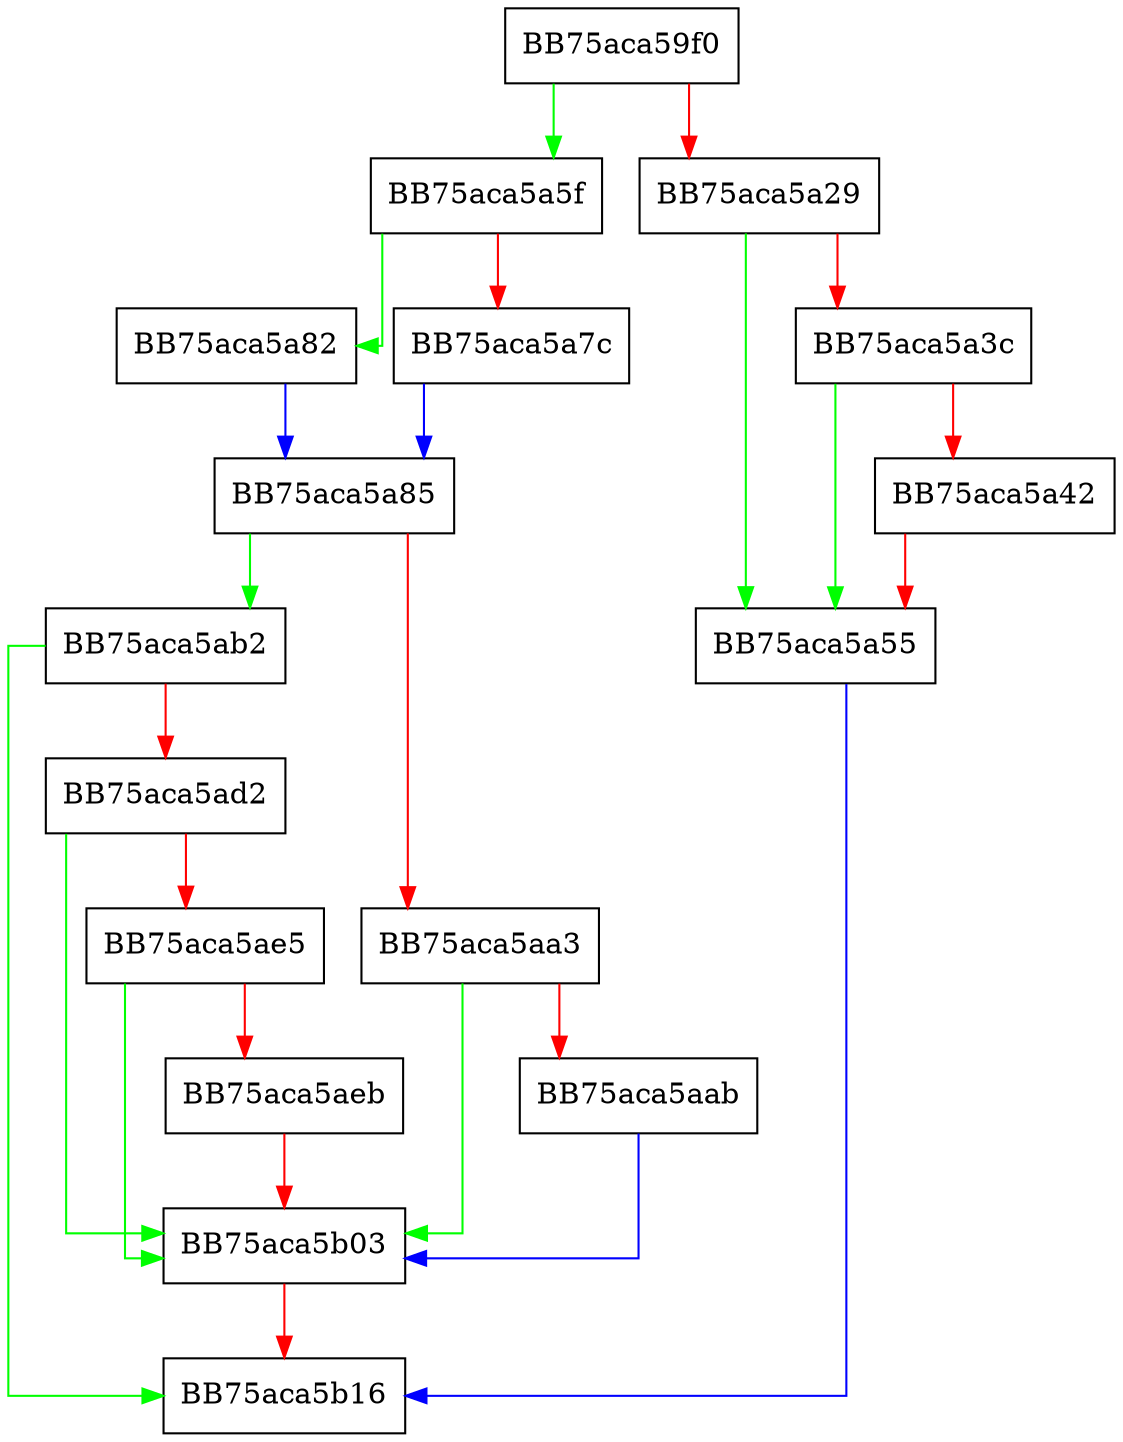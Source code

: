 digraph Quarantine {
  node [shape="box"];
  graph [splines=ortho];
  BB75aca59f0 -> BB75aca5a5f [color="green"];
  BB75aca59f0 -> BB75aca5a29 [color="red"];
  BB75aca5a29 -> BB75aca5a55 [color="green"];
  BB75aca5a29 -> BB75aca5a3c [color="red"];
  BB75aca5a3c -> BB75aca5a55 [color="green"];
  BB75aca5a3c -> BB75aca5a42 [color="red"];
  BB75aca5a42 -> BB75aca5a55 [color="red"];
  BB75aca5a55 -> BB75aca5b16 [color="blue"];
  BB75aca5a5f -> BB75aca5a82 [color="green"];
  BB75aca5a5f -> BB75aca5a7c [color="red"];
  BB75aca5a7c -> BB75aca5a85 [color="blue"];
  BB75aca5a82 -> BB75aca5a85 [color="blue"];
  BB75aca5a85 -> BB75aca5ab2 [color="green"];
  BB75aca5a85 -> BB75aca5aa3 [color="red"];
  BB75aca5aa3 -> BB75aca5b03 [color="green"];
  BB75aca5aa3 -> BB75aca5aab [color="red"];
  BB75aca5aab -> BB75aca5b03 [color="blue"];
  BB75aca5ab2 -> BB75aca5b16 [color="green"];
  BB75aca5ab2 -> BB75aca5ad2 [color="red"];
  BB75aca5ad2 -> BB75aca5b03 [color="green"];
  BB75aca5ad2 -> BB75aca5ae5 [color="red"];
  BB75aca5ae5 -> BB75aca5b03 [color="green"];
  BB75aca5ae5 -> BB75aca5aeb [color="red"];
  BB75aca5aeb -> BB75aca5b03 [color="red"];
  BB75aca5b03 -> BB75aca5b16 [color="red"];
}